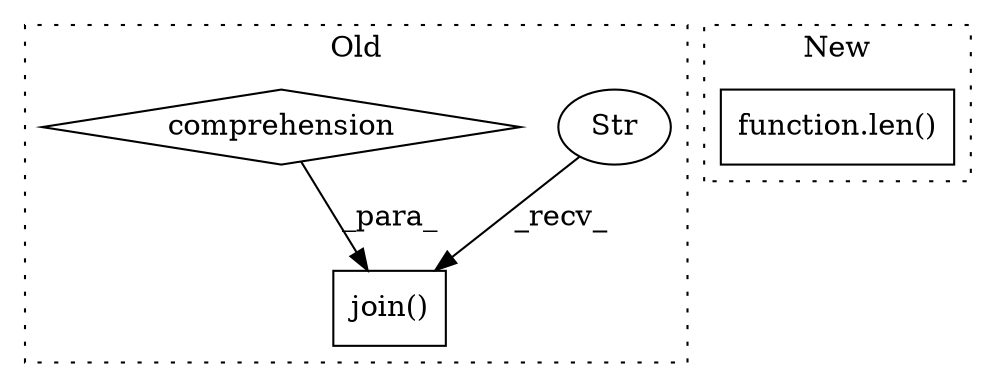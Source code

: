 digraph G {
subgraph cluster0 {
1 [label="join()" a="75" s="7755,7798" l="10,1" shape="box"];
3 [label="Str" a="66" s="7755" l="4" shape="ellipse"];
4 [label="comprehension" a="45" s="7773" l="3" shape="diamond"];
label = "Old";
style="dotted";
}
subgraph cluster1 {
2 [label="function.len()" a="75" s="7568,7586" l="4,1" shape="box"];
label = "New";
style="dotted";
}
3 -> 1 [label="_recv_"];
4 -> 1 [label="_para_"];
}
